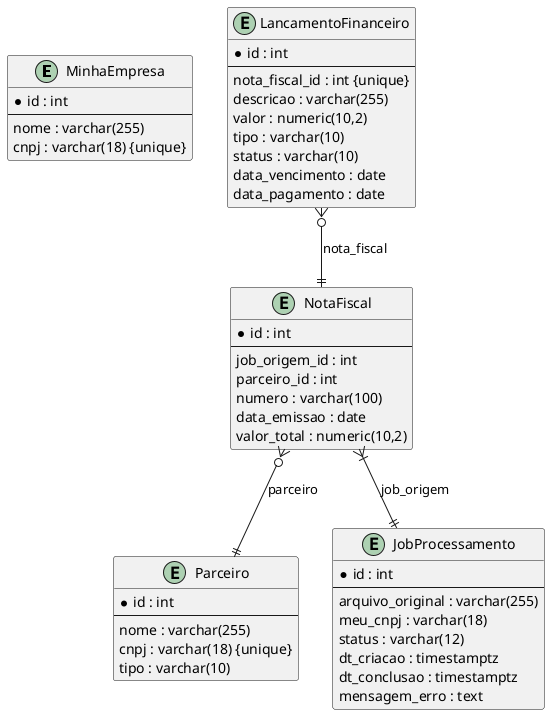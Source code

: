 @startuml models_diagram
' Diagrama de modelos - Gestão de Notas
entity MinhaEmpresa {
  * id : int
  --
  nome : varchar(255)
  cnpj : varchar(18) {unique}
}

entity Parceiro {
  * id : int
  --
  nome : varchar(255)
  cnpj : varchar(18) {unique}
  tipo : varchar(10)
}

entity JobProcessamento {
  * id : int
  --
  arquivo_original : varchar(255)
  meu_cnpj : varchar(18)
  status : varchar(12)
  dt_criacao : timestamptz
  dt_conclusao : timestamptz
  mensagem_erro : text
}

entity NotaFiscal {
  * id : int
  --
  job_origem_id : int
  parceiro_id : int
  numero : varchar(100)
  data_emissao : date
  valor_total : numeric(10,2)
}

entity LancamentoFinanceiro {
  * id : int
  --
  nota_fiscal_id : int {unique}
  descricao : varchar(255)
  valor : numeric(10,2)
  tipo : varchar(10)
  status : varchar(10)
  data_vencimento : date
  data_pagamento : date
}

NotaFiscal }|--|| JobProcessamento : job_origem
NotaFiscal }o--|| Parceiro : parceiro
LancamentoFinanceiro }o--|| NotaFiscal : nota_fiscal

@enduml
